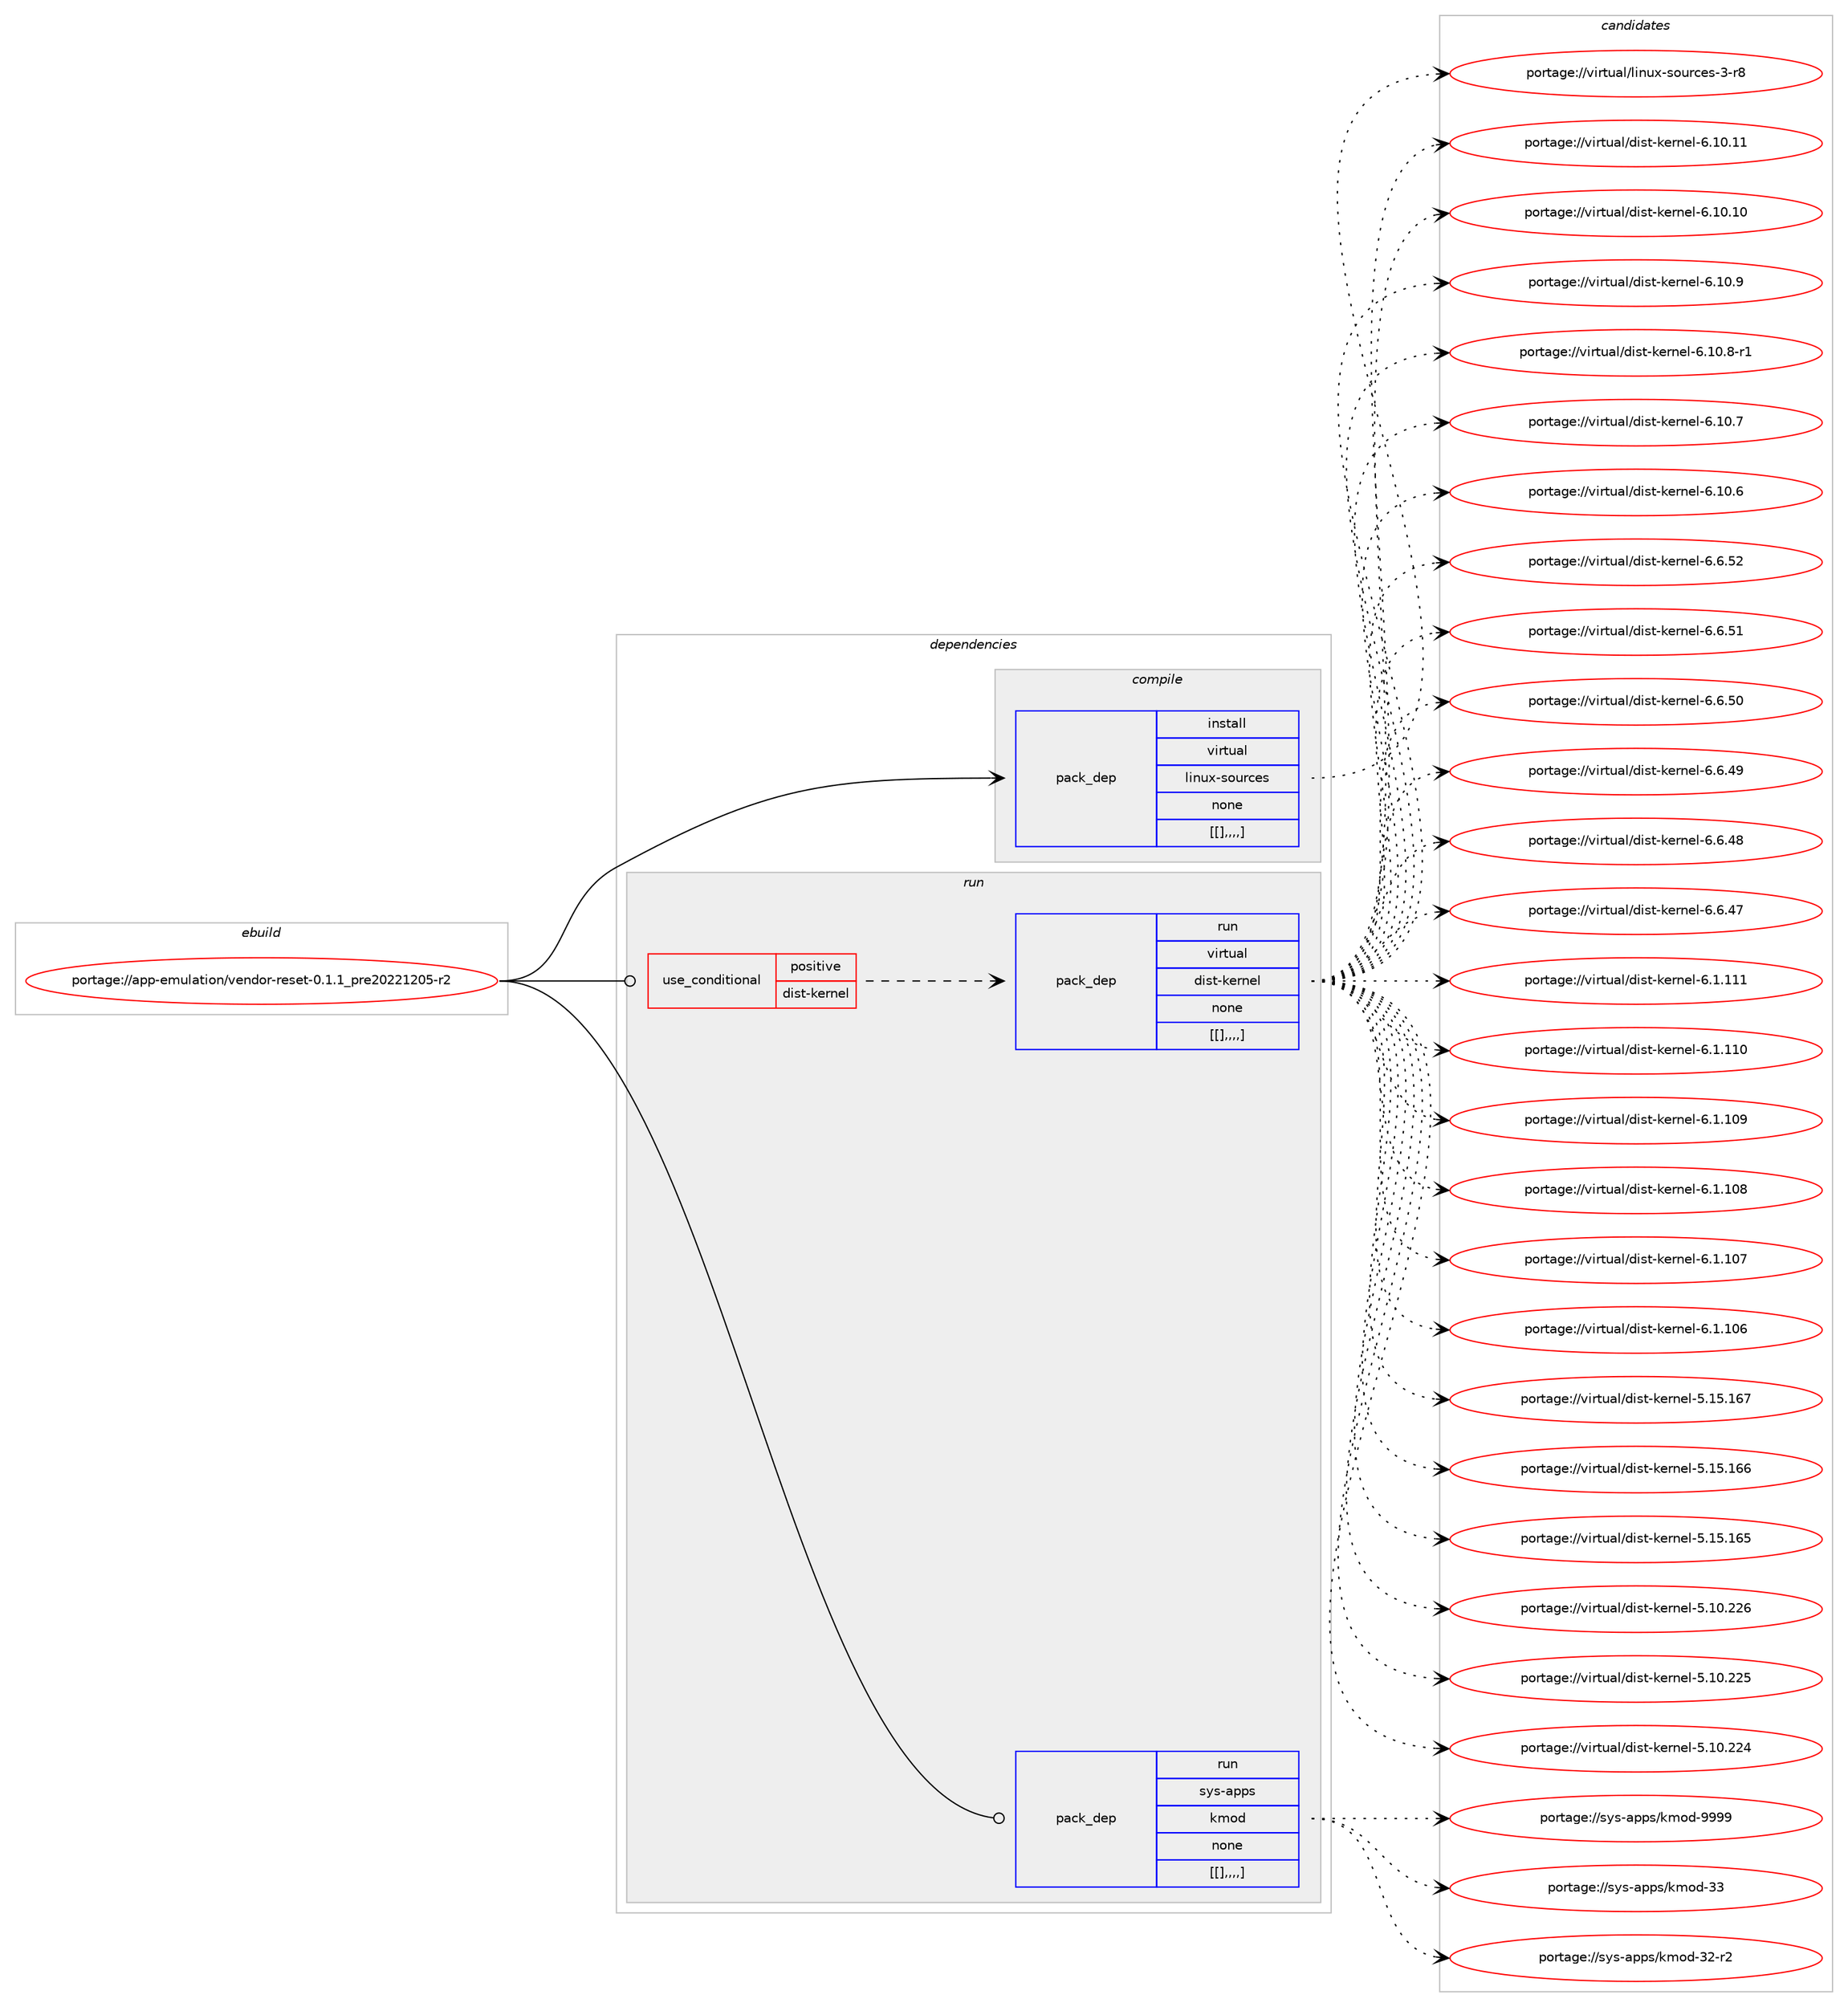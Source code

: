 digraph prolog {

# *************
# Graph options
# *************

newrank=true;
concentrate=true;
compound=true;
graph [rankdir=LR,fontname=Helvetica,fontsize=10,ranksep=1.5];#, ranksep=2.5, nodesep=0.2];
edge  [arrowhead=vee];
node  [fontname=Helvetica,fontsize=10];

# **********
# The ebuild
# **********

subgraph cluster_leftcol {
color=gray;
label=<<i>ebuild</i>>;
id [label="portage://app-emulation/vendor-reset-0.1.1_pre20221205-r2", color=red, width=4, href="../app-emulation/vendor-reset-0.1.1_pre20221205-r2.svg"];
}

# ****************
# The dependencies
# ****************

subgraph cluster_midcol {
color=gray;
label=<<i>dependencies</i>>;
subgraph cluster_compile {
fillcolor="#eeeeee";
style=filled;
label=<<i>compile</i>>;
subgraph pack22316 {
dependency31908 [label=<<TABLE BORDER="0" CELLBORDER="1" CELLSPACING="0" CELLPADDING="4" WIDTH="220"><TR><TD ROWSPAN="6" CELLPADDING="30">pack_dep</TD></TR><TR><TD WIDTH="110">install</TD></TR><TR><TD>virtual</TD></TR><TR><TD>linux-sources</TD></TR><TR><TD>none</TD></TR><TR><TD>[[],,,,]</TD></TR></TABLE>>, shape=none, color=blue];
}
id:e -> dependency31908:w [weight=20,style="solid",arrowhead="vee"];
}
subgraph cluster_compileandrun {
fillcolor="#eeeeee";
style=filled;
label=<<i>compile and run</i>>;
}
subgraph cluster_run {
fillcolor="#eeeeee";
style=filled;
label=<<i>run</i>>;
subgraph cond9257 {
dependency31909 [label=<<TABLE BORDER="0" CELLBORDER="1" CELLSPACING="0" CELLPADDING="4"><TR><TD ROWSPAN="3" CELLPADDING="10">use_conditional</TD></TR><TR><TD>positive</TD></TR><TR><TD>dist-kernel</TD></TR></TABLE>>, shape=none, color=red];
subgraph pack22317 {
dependency31910 [label=<<TABLE BORDER="0" CELLBORDER="1" CELLSPACING="0" CELLPADDING="4" WIDTH="220"><TR><TD ROWSPAN="6" CELLPADDING="30">pack_dep</TD></TR><TR><TD WIDTH="110">run</TD></TR><TR><TD>virtual</TD></TR><TR><TD>dist-kernel</TD></TR><TR><TD>none</TD></TR><TR><TD>[[],,,,]</TD></TR></TABLE>>, shape=none, color=blue];
}
dependency31909:e -> dependency31910:w [weight=20,style="dashed",arrowhead="vee"];
}
id:e -> dependency31909:w [weight=20,style="solid",arrowhead="odot"];
subgraph pack22318 {
dependency31911 [label=<<TABLE BORDER="0" CELLBORDER="1" CELLSPACING="0" CELLPADDING="4" WIDTH="220"><TR><TD ROWSPAN="6" CELLPADDING="30">pack_dep</TD></TR><TR><TD WIDTH="110">run</TD></TR><TR><TD>sys-apps</TD></TR><TR><TD>kmod</TD></TR><TR><TD>none</TD></TR><TR><TD>[[],,,,]</TD></TR></TABLE>>, shape=none, color=blue];
}
id:e -> dependency31911:w [weight=20,style="solid",arrowhead="odot"];
}
}

# **************
# The candidates
# **************

subgraph cluster_choices {
rank=same;
color=gray;
label=<<i>candidates</i>>;

subgraph choice22316 {
color=black;
nodesep=1;
choice1181051141161179710847108105110117120451151111171149910111545514511456 [label="portage://virtual/linux-sources-3-r8", color=red, width=4,href="../virtual/linux-sources-3-r8.svg"];
dependency31908:e -> choice1181051141161179710847108105110117120451151111171149910111545514511456:w [style=dotted,weight="100"];
}
subgraph choice22317 {
color=black;
nodesep=1;
choice1181051141161179710847100105115116451071011141101011084554464948464949 [label="portage://virtual/dist-kernel-6.10.11", color=red, width=4,href="../virtual/dist-kernel-6.10.11.svg"];
choice1181051141161179710847100105115116451071011141101011084554464948464948 [label="portage://virtual/dist-kernel-6.10.10", color=red, width=4,href="../virtual/dist-kernel-6.10.10.svg"];
choice11810511411611797108471001051151164510710111411010110845544649484657 [label="portage://virtual/dist-kernel-6.10.9", color=red, width=4,href="../virtual/dist-kernel-6.10.9.svg"];
choice118105114116117971084710010511511645107101114110101108455446494846564511449 [label="portage://virtual/dist-kernel-6.10.8-r1", color=red, width=4,href="../virtual/dist-kernel-6.10.8-r1.svg"];
choice11810511411611797108471001051151164510710111411010110845544649484655 [label="portage://virtual/dist-kernel-6.10.7", color=red, width=4,href="../virtual/dist-kernel-6.10.7.svg"];
choice11810511411611797108471001051151164510710111411010110845544649484654 [label="portage://virtual/dist-kernel-6.10.6", color=red, width=4,href="../virtual/dist-kernel-6.10.6.svg"];
choice11810511411611797108471001051151164510710111411010110845544654465350 [label="portage://virtual/dist-kernel-6.6.52", color=red, width=4,href="../virtual/dist-kernel-6.6.52.svg"];
choice11810511411611797108471001051151164510710111411010110845544654465349 [label="portage://virtual/dist-kernel-6.6.51", color=red, width=4,href="../virtual/dist-kernel-6.6.51.svg"];
choice11810511411611797108471001051151164510710111411010110845544654465348 [label="portage://virtual/dist-kernel-6.6.50", color=red, width=4,href="../virtual/dist-kernel-6.6.50.svg"];
choice11810511411611797108471001051151164510710111411010110845544654465257 [label="portage://virtual/dist-kernel-6.6.49", color=red, width=4,href="../virtual/dist-kernel-6.6.49.svg"];
choice11810511411611797108471001051151164510710111411010110845544654465256 [label="portage://virtual/dist-kernel-6.6.48", color=red, width=4,href="../virtual/dist-kernel-6.6.48.svg"];
choice11810511411611797108471001051151164510710111411010110845544654465255 [label="portage://virtual/dist-kernel-6.6.47", color=red, width=4,href="../virtual/dist-kernel-6.6.47.svg"];
choice1181051141161179710847100105115116451071011141101011084554464946494949 [label="portage://virtual/dist-kernel-6.1.111", color=red, width=4,href="../virtual/dist-kernel-6.1.111.svg"];
choice1181051141161179710847100105115116451071011141101011084554464946494948 [label="portage://virtual/dist-kernel-6.1.110", color=red, width=4,href="../virtual/dist-kernel-6.1.110.svg"];
choice1181051141161179710847100105115116451071011141101011084554464946494857 [label="portage://virtual/dist-kernel-6.1.109", color=red, width=4,href="../virtual/dist-kernel-6.1.109.svg"];
choice1181051141161179710847100105115116451071011141101011084554464946494856 [label="portage://virtual/dist-kernel-6.1.108", color=red, width=4,href="../virtual/dist-kernel-6.1.108.svg"];
choice1181051141161179710847100105115116451071011141101011084554464946494855 [label="portage://virtual/dist-kernel-6.1.107", color=red, width=4,href="../virtual/dist-kernel-6.1.107.svg"];
choice1181051141161179710847100105115116451071011141101011084554464946494854 [label="portage://virtual/dist-kernel-6.1.106", color=red, width=4,href="../virtual/dist-kernel-6.1.106.svg"];
choice118105114116117971084710010511511645107101114110101108455346495346495455 [label="portage://virtual/dist-kernel-5.15.167", color=red, width=4,href="../virtual/dist-kernel-5.15.167.svg"];
choice118105114116117971084710010511511645107101114110101108455346495346495454 [label="portage://virtual/dist-kernel-5.15.166", color=red, width=4,href="../virtual/dist-kernel-5.15.166.svg"];
choice118105114116117971084710010511511645107101114110101108455346495346495453 [label="portage://virtual/dist-kernel-5.15.165", color=red, width=4,href="../virtual/dist-kernel-5.15.165.svg"];
choice118105114116117971084710010511511645107101114110101108455346494846505054 [label="portage://virtual/dist-kernel-5.10.226", color=red, width=4,href="../virtual/dist-kernel-5.10.226.svg"];
choice118105114116117971084710010511511645107101114110101108455346494846505053 [label="portage://virtual/dist-kernel-5.10.225", color=red, width=4,href="../virtual/dist-kernel-5.10.225.svg"];
choice118105114116117971084710010511511645107101114110101108455346494846505052 [label="portage://virtual/dist-kernel-5.10.224", color=red, width=4,href="../virtual/dist-kernel-5.10.224.svg"];
dependency31910:e -> choice1181051141161179710847100105115116451071011141101011084554464948464949:w [style=dotted,weight="100"];
dependency31910:e -> choice1181051141161179710847100105115116451071011141101011084554464948464948:w [style=dotted,weight="100"];
dependency31910:e -> choice11810511411611797108471001051151164510710111411010110845544649484657:w [style=dotted,weight="100"];
dependency31910:e -> choice118105114116117971084710010511511645107101114110101108455446494846564511449:w [style=dotted,weight="100"];
dependency31910:e -> choice11810511411611797108471001051151164510710111411010110845544649484655:w [style=dotted,weight="100"];
dependency31910:e -> choice11810511411611797108471001051151164510710111411010110845544649484654:w [style=dotted,weight="100"];
dependency31910:e -> choice11810511411611797108471001051151164510710111411010110845544654465350:w [style=dotted,weight="100"];
dependency31910:e -> choice11810511411611797108471001051151164510710111411010110845544654465349:w [style=dotted,weight="100"];
dependency31910:e -> choice11810511411611797108471001051151164510710111411010110845544654465348:w [style=dotted,weight="100"];
dependency31910:e -> choice11810511411611797108471001051151164510710111411010110845544654465257:w [style=dotted,weight="100"];
dependency31910:e -> choice11810511411611797108471001051151164510710111411010110845544654465256:w [style=dotted,weight="100"];
dependency31910:e -> choice11810511411611797108471001051151164510710111411010110845544654465255:w [style=dotted,weight="100"];
dependency31910:e -> choice1181051141161179710847100105115116451071011141101011084554464946494949:w [style=dotted,weight="100"];
dependency31910:e -> choice1181051141161179710847100105115116451071011141101011084554464946494948:w [style=dotted,weight="100"];
dependency31910:e -> choice1181051141161179710847100105115116451071011141101011084554464946494857:w [style=dotted,weight="100"];
dependency31910:e -> choice1181051141161179710847100105115116451071011141101011084554464946494856:w [style=dotted,weight="100"];
dependency31910:e -> choice1181051141161179710847100105115116451071011141101011084554464946494855:w [style=dotted,weight="100"];
dependency31910:e -> choice1181051141161179710847100105115116451071011141101011084554464946494854:w [style=dotted,weight="100"];
dependency31910:e -> choice118105114116117971084710010511511645107101114110101108455346495346495455:w [style=dotted,weight="100"];
dependency31910:e -> choice118105114116117971084710010511511645107101114110101108455346495346495454:w [style=dotted,weight="100"];
dependency31910:e -> choice118105114116117971084710010511511645107101114110101108455346495346495453:w [style=dotted,weight="100"];
dependency31910:e -> choice118105114116117971084710010511511645107101114110101108455346494846505054:w [style=dotted,weight="100"];
dependency31910:e -> choice118105114116117971084710010511511645107101114110101108455346494846505053:w [style=dotted,weight="100"];
dependency31910:e -> choice118105114116117971084710010511511645107101114110101108455346494846505052:w [style=dotted,weight="100"];
}
subgraph choice22318 {
color=black;
nodesep=1;
choice1151211154597112112115471071091111004557575757 [label="portage://sys-apps/kmod-9999", color=red, width=4,href="../sys-apps/kmod-9999.svg"];
choice115121115459711211211547107109111100455151 [label="portage://sys-apps/kmod-33", color=red, width=4,href="../sys-apps/kmod-33.svg"];
choice1151211154597112112115471071091111004551504511450 [label="portage://sys-apps/kmod-32-r2", color=red, width=4,href="../sys-apps/kmod-32-r2.svg"];
dependency31911:e -> choice1151211154597112112115471071091111004557575757:w [style=dotted,weight="100"];
dependency31911:e -> choice115121115459711211211547107109111100455151:w [style=dotted,weight="100"];
dependency31911:e -> choice1151211154597112112115471071091111004551504511450:w [style=dotted,weight="100"];
}
}

}
